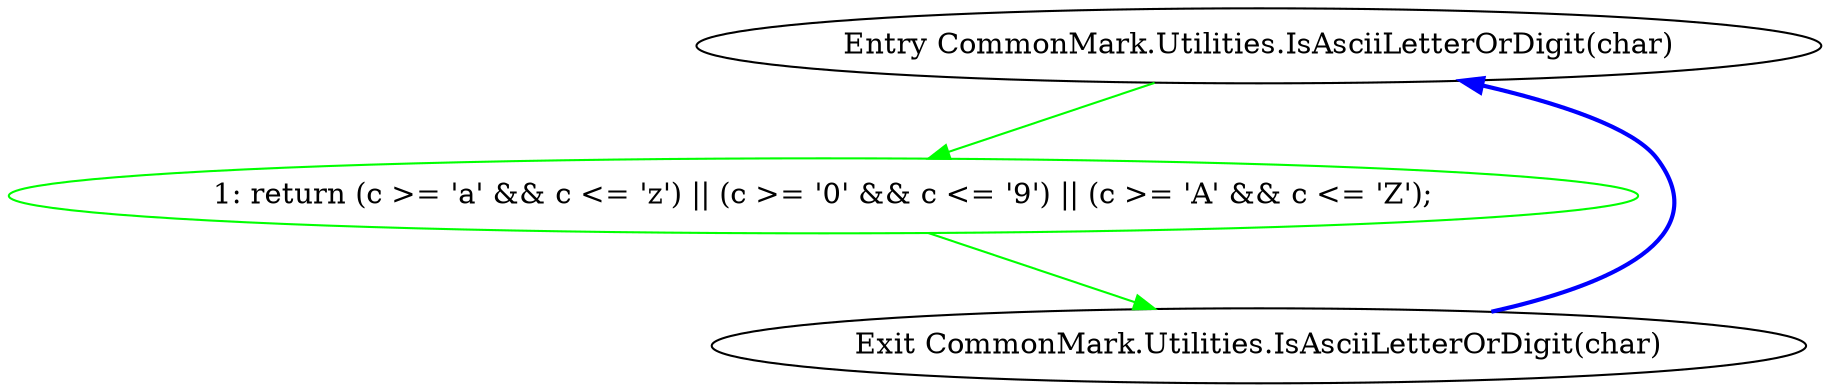 digraph  {
m0_10 [cluster="CommonMark.Utilities.IsAsciiLetterOrDigit(char)", file="Scanner.cs", label="Entry CommonMark.Utilities.IsAsciiLetterOrDigit(char)", span="37-37"];
m0_11 [cluster="CommonMark.Utilities.IsAsciiLetterOrDigit(char)", color=green, community=0, file="Scanner.cs", label="1: return (c >= 'a' && c <= 'z') || (c >= '0' && c <= '9') || (c >= 'A' && c <= 'Z');", span="40-40"];
m0_12 [cluster="CommonMark.Utilities.IsAsciiLetterOrDigit(char)", file="Scanner.cs", label="Exit CommonMark.Utilities.IsAsciiLetterOrDigit(char)", span="37-37"];
m0_10 -> m0_11  [color=green, key=0, style=solid];
m0_11 -> m0_12  [color=green, key=0, style=solid];
m0_12 -> m0_10  [color=blue, key=0, style=bold];
}
